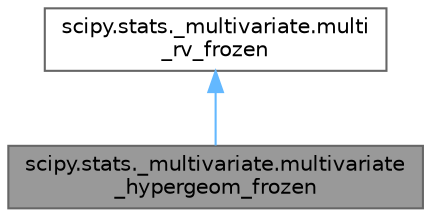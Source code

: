 digraph "scipy.stats._multivariate.multivariate_hypergeom_frozen"
{
 // LATEX_PDF_SIZE
  bgcolor="transparent";
  edge [fontname=Helvetica,fontsize=10,labelfontname=Helvetica,labelfontsize=10];
  node [fontname=Helvetica,fontsize=10,shape=box,height=0.2,width=0.4];
  Node1 [id="Node000001",label="scipy.stats._multivariate.multivariate\l_hypergeom_frozen",height=0.2,width=0.4,color="gray40", fillcolor="grey60", style="filled", fontcolor="black",tooltip=" "];
  Node2 -> Node1 [id="edge2_Node000001_Node000002",dir="back",color="steelblue1",style="solid",tooltip=" "];
  Node2 [id="Node000002",label="scipy.stats._multivariate.multi\l_rv_frozen",height=0.2,width=0.4,color="gray40", fillcolor="white", style="filled",URL="$d5/d9d/classscipy_1_1stats_1_1__multivariate_1_1multi__rv__frozen.html",tooltip=" "];
}
